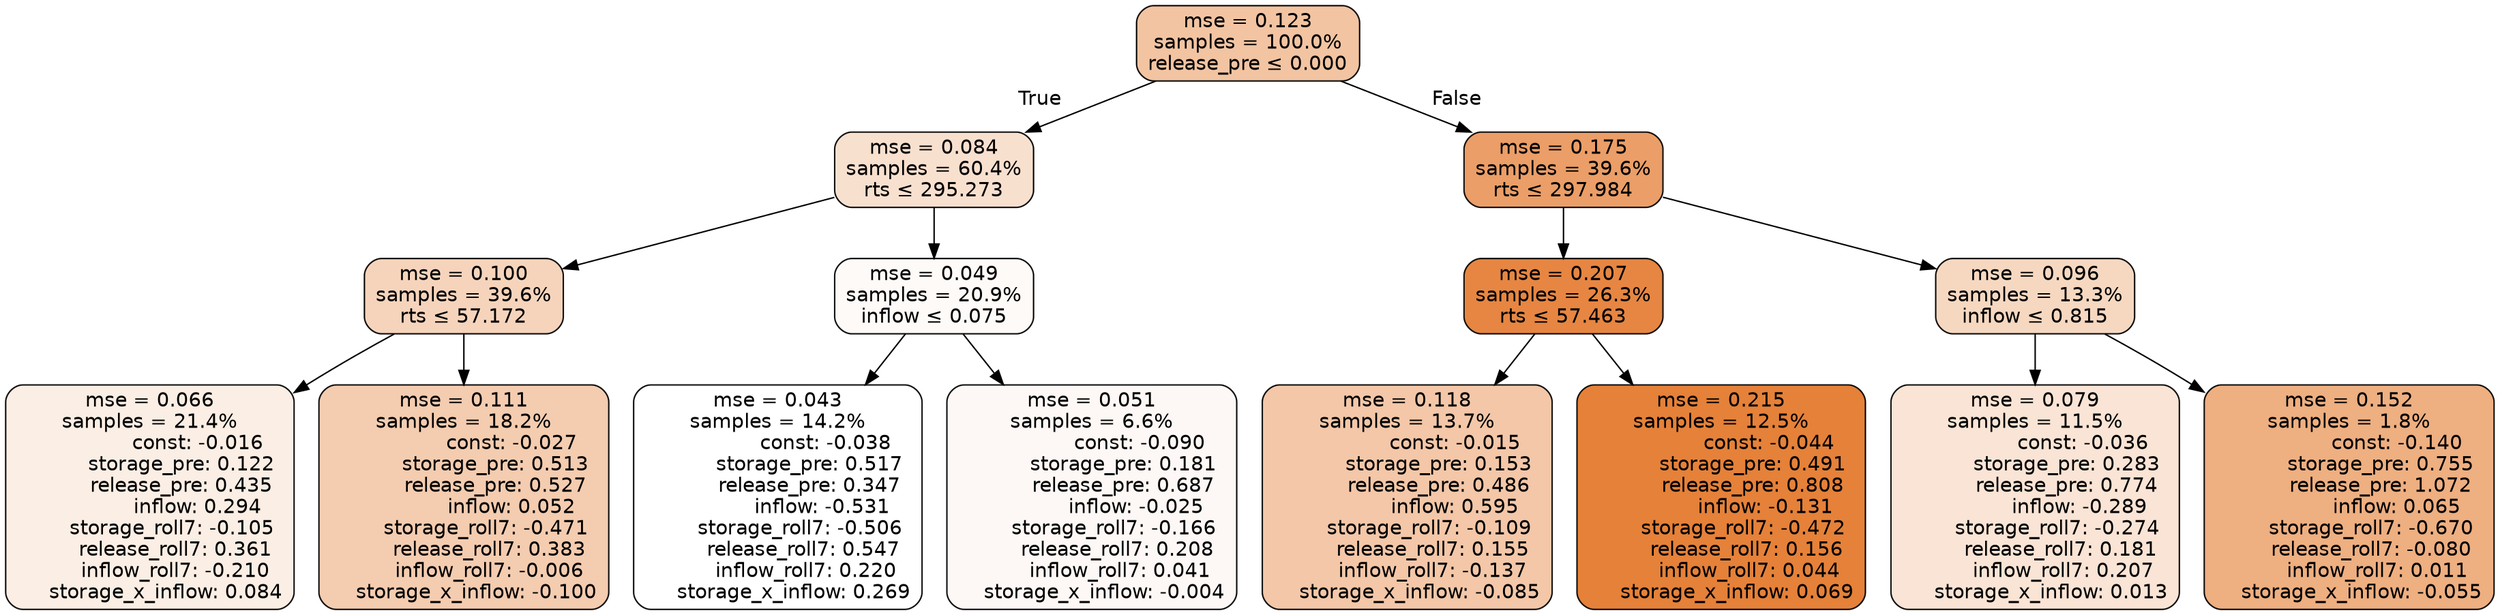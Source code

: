 digraph tree {
bgcolor="transparent"
node [shape=rectangle, style="filled, rounded", color="black", fontname=helvetica] ;
edge [fontname=helvetica] ;
	"0" [label="mse = 0.123
samples = 100.0%
release_pre &le; 0.000", fillcolor="#f2c4a2"]
	"1" [label="mse = 0.084
samples = 60.4%
rts &le; 295.273", fillcolor="#f8e0cf"]
	"2" [label="mse = 0.100
samples = 39.6%
rts &le; 57.172", fillcolor="#f6d4bc"]
	"3" [label="mse = 0.066
samples = 21.4%
               const: -0.016
          storage_pre: 0.122
          release_pre: 0.435
               inflow: 0.294
       storage_roll7: -0.105
        release_roll7: 0.361
        inflow_roll7: -0.210
     storage_x_inflow: 0.084", fillcolor="#fbeee4"]
	"4" [label="mse = 0.111
samples = 18.2%
               const: -0.027
          storage_pre: 0.513
          release_pre: 0.527
               inflow: 0.052
       storage_roll7: -0.471
        release_roll7: 0.383
        inflow_roll7: -0.006
    storage_x_inflow: -0.100", fillcolor="#f4ccb0"]
	"5" [label="mse = 0.049
samples = 20.9%
inflow &le; 0.075", fillcolor="#fefaf7"]
	"6" [label="mse = 0.043
samples = 14.2%
               const: -0.038
          storage_pre: 0.517
          release_pre: 0.347
              inflow: -0.531
       storage_roll7: -0.506
        release_roll7: 0.547
         inflow_roll7: 0.220
     storage_x_inflow: 0.269", fillcolor="#ffffff"]
	"7" [label="mse = 0.051
samples = 6.6%
               const: -0.090
          storage_pre: 0.181
          release_pre: 0.687
              inflow: -0.025
       storage_roll7: -0.166
        release_roll7: 0.208
         inflow_roll7: 0.041
    storage_x_inflow: -0.004", fillcolor="#fdf8f5"]
	"8" [label="mse = 0.175
samples = 39.6%
rts &le; 297.984", fillcolor="#eb9e67"]
	"9" [label="mse = 0.207
samples = 26.3%
rts &le; 57.463", fillcolor="#e68642"]
	"10" [label="mse = 0.118
samples = 13.7%
               const: -0.015
          storage_pre: 0.153
          release_pre: 0.486
               inflow: 0.595
       storage_roll7: -0.109
        release_roll7: 0.155
        inflow_roll7: -0.137
    storage_x_inflow: -0.085", fillcolor="#f3c7a8"]
	"11" [label="mse = 0.215
samples = 12.5%
               const: -0.044
          storage_pre: 0.491
          release_pre: 0.808
              inflow: -0.131
       storage_roll7: -0.472
        release_roll7: 0.156
         inflow_roll7: 0.044
     storage_x_inflow: 0.069", fillcolor="#e58139"]
	"12" [label="mse = 0.096
samples = 13.3%
inflow &le; 0.815", fillcolor="#f6d8c1"]
	"13" [label="mse = 0.079
samples = 11.5%
               const: -0.036
          storage_pre: 0.283
          release_pre: 0.774
              inflow: -0.289
       storage_roll7: -0.274
        release_roll7: 0.181
         inflow_roll7: 0.207
     storage_x_inflow: 0.013", fillcolor="#f9e4d5"]
	"14" [label="mse = 0.152
samples = 1.8%
               const: -0.140
          storage_pre: 0.755
          release_pre: 1.072
               inflow: 0.065
       storage_roll7: -0.670
       release_roll7: -0.080
         inflow_roll7: 0.011
    storage_x_inflow: -0.055", fillcolor="#eeaf81"]

	"0" -> "1" [labeldistance=2.5, labelangle=45, headlabel="True"]
	"1" -> "2"
	"2" -> "3"
	"2" -> "4"
	"1" -> "5"
	"5" -> "6"
	"5" -> "7"
	"0" -> "8" [labeldistance=2.5, labelangle=-45, headlabel="False"]
	"8" -> "9"
	"9" -> "10"
	"9" -> "11"
	"8" -> "12"
	"12" -> "13"
	"12" -> "14"
}